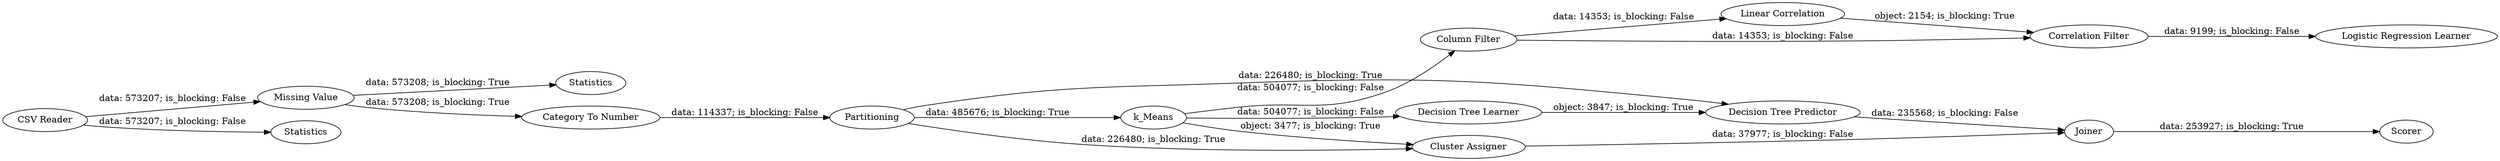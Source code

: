 digraph {
	"-6926363994880280445_1" [label="CSV Reader"]
	"-6926363994880280445_19" [label="Correlation Filter"]
	"-6926363994880280445_8" [label=k_Means]
	"-6926363994880280445_13" [label=Joiner]
	"-6926363994880280445_9" [label="Logistic Regression Learner"]
	"-6926363994880280445_12" [label="Cluster Assigner"]
	"-6926363994880280445_10" [label="Decision Tree Learner"]
	"-6926363994880280445_18" [label="Linear Correlation"]
	"-6926363994880280445_2" [label="Missing Value"]
	"-6926363994880280445_5" [label=Statistics]
	"-6926363994880280445_6" [label=Partitioning]
	"-6926363994880280445_4" [label=Statistics]
	"-6926363994880280445_3" [label="Category To Number"]
	"-6926363994880280445_11" [label="Decision Tree Predictor"]
	"-6926363994880280445_14" [label=Scorer]
	"-6926363994880280445_17" [label="Column Filter"]
	"-6926363994880280445_17" -> "-6926363994880280445_18" [label="data: 14353; is_blocking: False"]
	"-6926363994880280445_1" -> "-6926363994880280445_4" [label="data: 573207; is_blocking: False"]
	"-6926363994880280445_1" -> "-6926363994880280445_2" [label="data: 573207; is_blocking: False"]
	"-6926363994880280445_3" -> "-6926363994880280445_6" [label="data: 114337; is_blocking: False"]
	"-6926363994880280445_2" -> "-6926363994880280445_3" [label="data: 573208; is_blocking: True"]
	"-6926363994880280445_10" -> "-6926363994880280445_11" [label="object: 3847; is_blocking: True"]
	"-6926363994880280445_8" -> "-6926363994880280445_17" [label="data: 504077; is_blocking: False"]
	"-6926363994880280445_12" -> "-6926363994880280445_13" [label="data: 37977; is_blocking: False"]
	"-6926363994880280445_2" -> "-6926363994880280445_5" [label="data: 573208; is_blocking: True"]
	"-6926363994880280445_6" -> "-6926363994880280445_12" [label="data: 226480; is_blocking: True"]
	"-6926363994880280445_17" -> "-6926363994880280445_19" [label="data: 14353; is_blocking: False"]
	"-6926363994880280445_8" -> "-6926363994880280445_12" [label="object: 3477; is_blocking: True"]
	"-6926363994880280445_6" -> "-6926363994880280445_11" [label="data: 226480; is_blocking: True"]
	"-6926363994880280445_13" -> "-6926363994880280445_14" [label="data: 253927; is_blocking: True"]
	"-6926363994880280445_18" -> "-6926363994880280445_19" [label="object: 2154; is_blocking: True"]
	"-6926363994880280445_11" -> "-6926363994880280445_13" [label="data: 235568; is_blocking: False"]
	"-6926363994880280445_8" -> "-6926363994880280445_10" [label="data: 504077; is_blocking: False"]
	"-6926363994880280445_6" -> "-6926363994880280445_8" [label="data: 485676; is_blocking: True"]
	"-6926363994880280445_19" -> "-6926363994880280445_9" [label="data: 9199; is_blocking: False"]
	rankdir=LR
}
